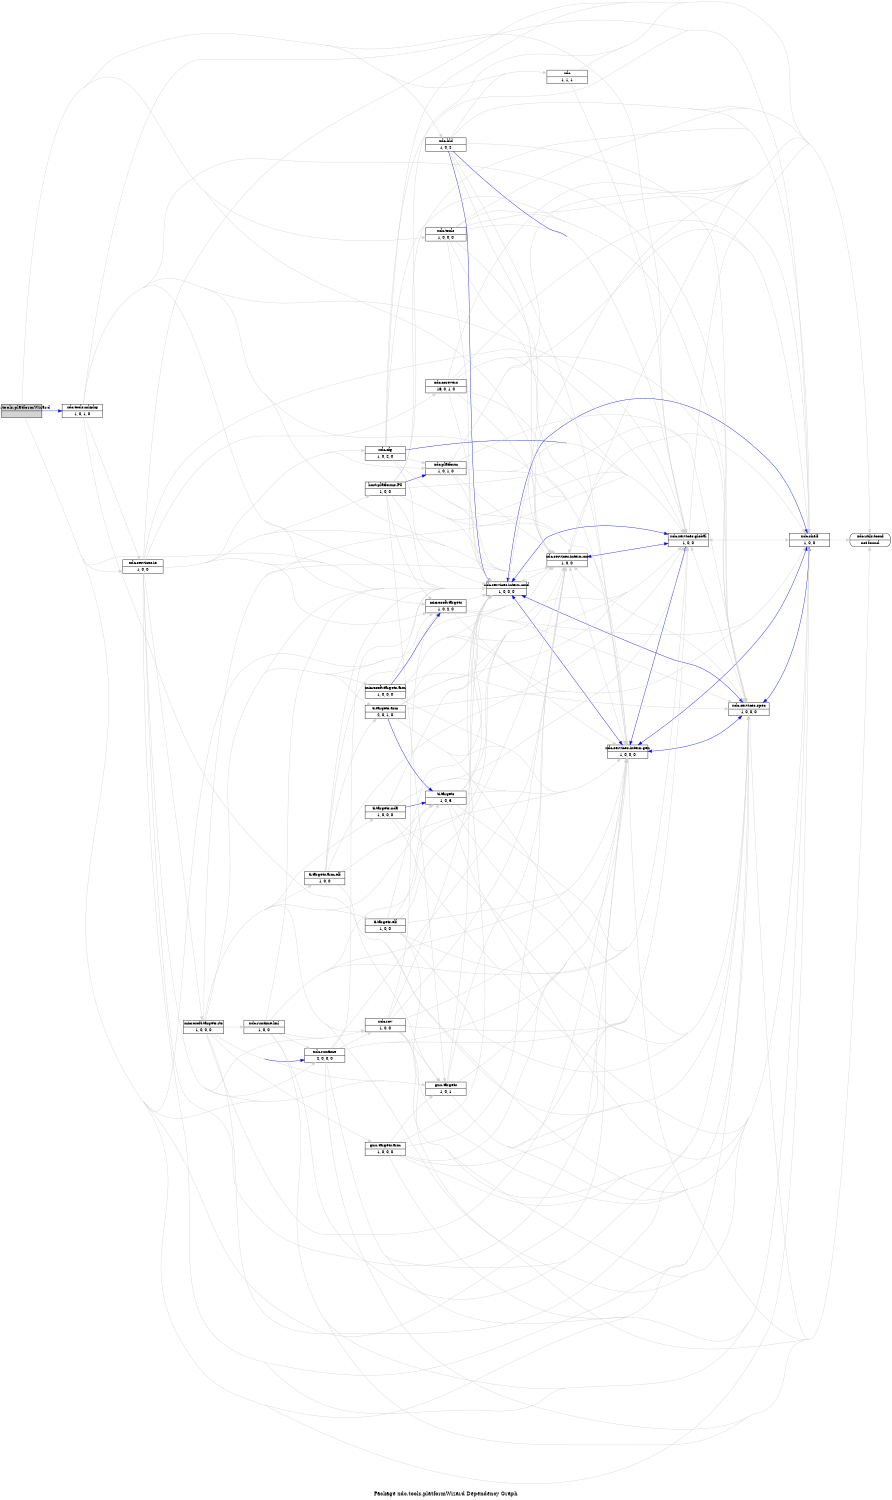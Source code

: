 digraph dependencies {
    label="\nPackage xdc.tools.platformWizard Dependency Graph";
    size="7.5,10";
    rankdir=LR;
    ranksep=".75";
    concentrate="true";
    node [fixedsize=true, width=1.5, style=filled, color=black];
    node [font=Helvetica, fontsize=12, fillcolor=lightgrey];
    xdc_tools_platformWizard [shape=record,label="xdc.tools.platformWizard|", URL="../../../../../../../../../../rtree/install/trees/products/xdcprod-l05/product/Linux/xdctools_3_16_00_05_eng/packages/xdc/tools/platformWizard/package/package.rel.xml"];
    node [fontsize=10, fillcolor=white];

    edge [style=solid, color=blue]
    xdc_tools_mkpkg [shape=record,label="xdc.tools.mkpkg|1, 0, 1, 0", URL="../../../../../../../../../../rtree/install/trees/products/xdcprod-l05/product/Linux/xdctools_3_16_00_05_eng/packages/xdc/tools/mkpkg/package/package.rel.svg"];
    xdc_tools_platformWizard -> xdc_tools_mkpkg;

    edge [style=solid, color=lightgrey]
    xdc_tools [shape=record,label="xdc.tools|1, 0, 0, 0", URL="../../../../../../../../../../rtree/install/trees/products/xdcprod-l05/product/Linux/xdctools_3_16_00_05_eng/packages/xdc/tools/package/package.rel.svg"];
    xdc_tools_platformWizard -> xdc_tools;
    xdc [shape=record,label="xdc|1, 1, 1", URL="../../../../../../../../../../rtree/install/trees/products/xdcprod-l05/product/Linux/xdctools_3_16_00_05_eng/packages/xdc/package/package.rel.svg"];
    xdc_tools_platformWizard -> xdc;
    xdc_services_intern_cmd [shape=record,label="xdc.services.intern.cmd|1, 0, 0, 0", URL="../../../../../../../../../../rtree/install/trees/products/xdcprod-l05/product/Linux/xdctools_3_16_00_05_eng/packages/xdc/services/intern/cmd/package/package.rel.svg"];
    xdc_tools_platformWizard -> xdc_services_intern_cmd;
    xdc_services_intern_xsr [shape=record,label="xdc.services.intern.xsr|1, 0, 0", URL="../../../../../../../../../../rtree/install/trees/products/xdcprod-l05/product/Linux/xdctools_3_16_00_05_eng/packages/xdc/services/intern/xsr/package/package.rel.svg"];
    xdc_tools_platformWizard -> xdc_services_intern_xsr;
    xdc_tools_platformWizard -> xdc_tools_mkpkg;
    xdc_services_intern_gen [shape=record,label="xdc.services.intern.gen|1, 0, 0, 0", URL="../../../../../../../../../../rtree/install/trees/products/xdcprod-l05/product/Linux/xdctools_3_16_00_05_eng/packages/xdc/services/intern/gen/package/package.rel.svg"];
    xdc_tools_platformWizard -> xdc_services_intern_gen;
    xdc_shelf [shape=record,label="xdc.shelf|1, 0, 0", URL="../../../../../../../../../../rtree/install/trees/products/xdcprod-l05/product/Linux/xdctools_3_16_00_05_eng/packages/xdc/shelf/package/package.rel.svg"];
    xdc_tools_platformWizard -> xdc_shelf;
    xdc_bld [shape=record,label="xdc.bld|1, 0, 2", URL="../../../../../../../../../../rtree/install/trees/products/xdcprod-l05/product/Linux/xdctools_3_16_00_05_eng/packages/xdc/bld/package/package.rel.svg"];
    xdc_tools_platformWizard -> xdc_bld;
    xdc_services_io [shape=record,label="xdc.services.io|1, 0, 0", URL="../../../../../../../../../../rtree/install/trees/products/xdcprod-l05/product/Linux/xdctools_3_16_00_05_eng/packages/xdc/services/io/package/package.rel.svg"];
    xdc_tools_platformWizard -> xdc_services_io;
    xdc_services_spec [shape=record,label="xdc.services.spec|1, 0, 0, 0", URL="../../../../../../../../../../rtree/install/trees/products/xdcprod-l05/product/Linux/xdctools_3_16_00_05_eng/packages/xdc/services/spec/package/package.rel.svg"];
    xdc_tools_platformWizard -> xdc_services_spec;
    microsoft_targets [shape=record,label="microsoft.targets|1, 0, 2, 0", URL="../../../../../../../../../../rtree/install/trees/products/xdcprod-l05/product/Linux/xdctools_3_16_00_05_eng/packages/microsoft/targets/package/package.rel.svg"];
    xdc_tools_platformWizard -> microsoft_targets;
    gnu_targets [shape=record,label="gnu.targets|1, 0, 1", URL="../../../../../../../../../../rtree/install/trees/products/xdcprod-l05/product/Linux/xdctools_3_16_00_05_eng/packages/gnu/targets/package/package.rel.svg"];
    xdc_tools_platformWizard -> gnu_targets;
    xdc_services_global [shape=record,label="xdc.services.global|1, 0, 0", URL="../../../../../../../../../../rtree/install/trees/products/xdcprod-l05/product/Linux/xdctools_3_16_00_05_eng/packages/xdc/services/global/package/package.rel.svg"];
    xdc_tools_platformWizard -> xdc_services_global;

    edge [style=solid, color=blue]

    edge [style=solid, color=lightgrey]
    xdc_services_global -> xdc_shelf;
    xdc_services_global -> xdc_services_intern_cmd;
    xdc_services_global -> xdc_services_intern_xsr;
    xdc_services_global -> xdc_services_intern_gen;
    xdc_utils_tconf [shape=record,label="xdc.utils.tconf|not found"style=rounded, ];
    xdc_services_global -> xdc_utils_tconf;
    xdc_services_global -> xdc_services_spec;

    edge [style=solid, color=blue]

    edge [style=solid, color=lightgrey]

    edge [style=solid, color=blue]

    edge [style=solid, color=lightgrey]
    gnu_targets -> xdc_services_intern_cmd;
    gnu_targets -> xdc_services_intern_xsr;
    gnu_targets -> xdc_services_intern_gen;
    gnu_targets -> xdc_shelf;
    gnu_targets -> xdc_services_spec;
    gnu_targets -> xdc_services_global;

    edge [style=solid, color=blue]

    edge [style=solid, color=lightgrey]
    microsoft_targets -> xdc_services_intern_cmd;
    microsoft_targets -> xdc_services_intern_xsr;
    microsoft_targets -> xdc_services_intern_gen;
    microsoft_targets -> xdc_shelf;
    microsoft_targets -> xdc_services_spec;
    microsoft_targets -> xdc_services_global;

    edge [style=solid, color=blue]
    xdc_services_spec -> xdc_shelf;

    edge [style=solid, color=lightgrey]
    xdc_services_spec -> xdc_shelf;
    xdc_services_spec -> xdc_services_intern_cmd;
    xdc_services_spec -> xdc_services_intern_xsr;
    xdc_services_spec -> xdc_services_intern_gen;
    xdc_services_spec -> xdc_services_global;
    xdc_services_spec -> xdc_utils_tconf;

    edge [style=solid, color=blue]

    edge [style=solid, color=lightgrey]
    xdc_services_io -> xdc_services_intern_cmd;
    xdc_rov [shape=record,label="xdc.rov|1, 0, 0", URL="../../../../../../../../../../rtree/install/trees/products/xdcprod-l05/product/Linux/xdctools_3_16_00_05_eng/packages/xdc/rov/package/package.rel.svg"];
    xdc_services_io -> xdc_rov;
    xdc_services_io -> microsoft_targets;
    xdc_services_io -> gnu_targets;
    host_platforms_PC [shape=record,label="host.platforms.PC|1, 0, 0", URL="../../../../../../../../../../rtree/install/trees/products/xdcprod-l05/product/Linux/xdctools_3_16_00_05_eng/packages/host/platforms/PC/package/package.rel.svg"];
    xdc_services_io -> host_platforms_PC;
    xdc_services_io -> xdc_shelf;
    xdc_cfg [shape=record,label="xdc.cfg|1, 0, 2, 0", URL="../../../../../../../../../../rtree/install/trees/products/xdcprod-l05/product/Linux/xdctools_3_16_00_05_eng/packages/xdc/cfg/package/package.rel.svg"];
    xdc_services_io -> xdc_cfg;
    xdc_services_io -> xdc_utils_tconf;
    xdc_services_io -> xdc_services_intern_gen;
    xdc_platform [shape=record,label="xdc.platform|1, 0, 1, 0", URL="../../../../../../../../../../rtree/install/trees/products/xdcprod-l05/product/Linux/xdctools_3_16_00_05_eng/packages/xdc/platform/package/package.rel.svg"];
    xdc_services_io -> xdc_platform;
    microsoft_targets_rts [shape=record,label="microsoft.targets.rts|1, 0, 0, 0", URL="../../../../../../../../../../rtree/install/trees/products/xdcprod-l05/product/Linux/xdctools_3_16_00_05_eng/packages/microsoft/targets/rts/package/package.rel.svg"];
    xdc_services_io -> microsoft_targets_rts;
    xdc_runtime [shape=record,label="xdc.runtime|2, 0, 0, 0", URL="../../../../../../../../../../rtree/install/trees/products/xdcprod-l05/product/Linux/xdctools_3_16_00_05_eng/packages/xdc/runtime/package/package.rel.svg"];
    xdc_services_io -> xdc_runtime;
    xdc_services_io -> xdc_services_global;
    xdc_services_io -> xdc_services_spec;
    xdc_services_io -> xdc_services_intern_xsr;
    xdc_corevers [shape=record,label="xdc.corevers|16, 0, 1, 0", URL="../../../../../../../../../../rtree/install/trees/products/xdcprod-l05/product/Linux/xdctools_3_16_00_05_eng/packages/xdc/corevers/package/package.rel.svg"];
    xdc_services_io -> xdc_corevers;

    edge [style=solid, color=blue]

    edge [style=solid, color=lightgrey]
    xdc_corevers -> xdc_shelf;
    xdc_corevers -> xdc_services_intern_cmd;
    xdc_corevers -> xdc_services_intern_xsr;
    xdc_corevers -> xdc_services_intern_gen;
    xdc_corevers -> xdc_services_global;
    xdc_corevers -> xdc_utils_tconf;
    xdc_corevers -> xdc_services_spec;

    edge [style=solid, color=blue]

    edge [style=solid, color=lightgrey]
    xdc_runtime -> xdc_shelf;
    xdc_runtime -> xdc_services_intern_cmd;
    xdc_runtime -> xdc_services_intern_xsr;
    xdc_runtime -> xdc_rov;
    xdc_runtime -> xdc_services_intern_gen;
    xdc_runtime -> xdc_services_global;
    xdc_runtime -> xdc_utils_tconf;
    xdc_runtime -> xdc_services_spec;

    edge [style=solid, color=blue]
    microsoft_targets_rts -> xdc_runtime;

    edge [style=solid, color=lightgrey]
    ti_targets_arm_elf [shape=record,label="ti.targets.arm.elf|1, 0, 0", URL="../../../../../../../../../../rtree/install/trees/products/xdcprod-l05/product/Linux/xdctools_3_16_00_05_eng/packages/ti/targets/arm/elf/package/package.rel.svg"];
    microsoft_targets_rts -> ti_targets_arm_elf;
    microsoft_targets_rts -> xdc_runtime;
    microsoft_targets_rts -> xdc_shelf;
    microsoft_targets_rts -> xdc_services_spec;
    microsoft_targets_rts -> xdc_services_intern_gen;
    xdc_runtime_knl [shape=record,label="xdc.runtime.knl|1, 0, 0", URL="../../../../../../../../../../rtree/install/trees/products/xdcprod-l05/product/Linux/xdctools_3_16_00_05_eng/packages/xdc/runtime/knl/package/package.rel.svg"];
    microsoft_targets_rts -> xdc_runtime_knl;
    microsoft_targets_rts -> gnu_targets;
    microsoft_targets_arm [shape=record,label="microsoft.targets.arm|1, 0, 0, 0", URL="../../../../../../../../../../rtree/install/trees/products/xdcprod-l05/product/Linux/xdctools_3_16_00_05_eng/packages/microsoft/targets/arm/package/package.rel.svg"];
    microsoft_targets_rts -> microsoft_targets_arm;
    gnu_targets_arm [shape=record,label="gnu.targets.arm|1, 0, 0, 0", URL="../../../../../../../../../../rtree/install/trees/products/xdcprod-l05/product/Linux/xdctools_3_16_00_05_eng/packages/gnu/targets/arm/package/package.rel.svg"];
    microsoft_targets_rts -> gnu_targets_arm;
    microsoft_targets_rts -> microsoft_targets;
    microsoft_targets_rts -> xdc_services_intern_xsr;
    ti_targets_nda [shape=record,label="ti.targets.nda|1, 0, 0, 0", URL="../../../../../../../../../../rtree/install/trees/products/xdcprod-l05/product/Linux/xdctools_3_16_00_05_eng/packages/ti/targets/nda/package/package.rel.svg"];
    microsoft_targets_rts -> ti_targets_nda;
    microsoft_targets_rts -> xdc_rov;
    ti_targets_arm [shape=record,label="ti.targets.arm|2, 0, 1, 0", URL="../../../../../../../../../../rtree/install/trees/products/xdcprod-l05/product/Linux/xdctools_3_16_00_05_eng/packages/ti/targets/arm/package/package.rel.svg"];
    microsoft_targets_rts -> ti_targets_arm;
    ti_targets_elf [shape=record,label="ti.targets.elf|1, 0, 0", URL="../../../../../../../../../../rtree/install/trees/products/xdcprod-l05/product/Linux/xdctools_3_16_00_05_eng/packages/ti/targets/elf/package/package.rel.svg"];
    microsoft_targets_rts -> ti_targets_elf;
    microsoft_targets_rts -> xdc_services_intern_cmd;
    ti_targets [shape=record,label="ti.targets|1, 0, 3", URL="../../../../../../../../../../rtree/install/trees/products/xdcprod-l05/product/Linux/xdctools_3_16_00_05_eng/packages/ti/targets/package/package.rel.svg"];
    microsoft_targets_rts -> ti_targets;
    microsoft_targets_rts -> xdc_services_global;

    edge [style=solid, color=blue]

    edge [style=solid, color=lightgrey]
    ti_targets -> xdc_services_intern_cmd;
    ti_targets -> xdc_services_intern_xsr;
    ti_targets -> xdc_services_intern_gen;
    ti_targets -> xdc_shelf;
    ti_targets -> xdc_services_spec;
    ti_targets -> xdc_services_global;

    edge [style=solid, color=blue]

    edge [style=solid, color=lightgrey]
    ti_targets_elf -> xdc_services_intern_cmd;
    ti_targets_elf -> ti_targets;
    ti_targets_elf -> xdc_services_intern_xsr;
    ti_targets_elf -> xdc_services_intern_gen;
    ti_targets_elf -> xdc_shelf;
    ti_targets_elf -> xdc_services_spec;
    ti_targets_elf -> xdc_services_global;

    edge [style=solid, color=blue]
    ti_targets_arm -> ti_targets;

    edge [style=solid, color=lightgrey]
    ti_targets_arm -> xdc_services_intern_cmd;
    ti_targets_arm -> xdc_services_intern_xsr;
    ti_targets_arm -> ti_targets;
    ti_targets_arm -> xdc_services_intern_gen;
    ti_targets_arm -> xdc_shelf;
    ti_targets_arm -> xdc_services_spec;
    ti_targets_arm -> xdc_services_global;

    edge [style=solid, color=blue]
    ti_targets_nda -> ti_targets;

    edge [style=solid, color=lightgrey]
    ti_targets_nda -> xdc_services_intern_cmd;
    ti_targets_nda -> ti_targets;
    ti_targets_nda -> xdc_services_intern_xsr;
    ti_targets_nda -> xdc_services_intern_gen;
    ti_targets_nda -> xdc_shelf;
    ti_targets_nda -> xdc_services_spec;
    ti_targets_nda -> xdc_services_global;

    edge [style=solid, color=blue]

    edge [style=solid, color=lightgrey]
    gnu_targets_arm -> xdc_services_intern_cmd;
    gnu_targets_arm -> xdc_services_intern_xsr;
    gnu_targets_arm -> xdc_services_intern_gen;
    gnu_targets_arm -> xdc_shelf;
    gnu_targets_arm -> xdc_services_spec;
    gnu_targets_arm -> gnu_targets;
    gnu_targets_arm -> xdc_services_global;

    edge [style=solid, color=blue]
    microsoft_targets_arm -> microsoft_targets;

    edge [style=solid, color=lightgrey]
    microsoft_targets_arm -> microsoft_targets;
    microsoft_targets_arm -> xdc_services_intern_cmd;
    microsoft_targets_arm -> xdc_services_intern_xsr;
    microsoft_targets_arm -> xdc_services_intern_gen;
    microsoft_targets_arm -> xdc_shelf;
    microsoft_targets_arm -> xdc_services_spec;
    microsoft_targets_arm -> xdc_services_global;

    edge [style=solid, color=blue]

    edge [style=solid, color=lightgrey]
    xdc_runtime_knl -> xdc_shelf;
    xdc_runtime_knl -> xdc_services_intern_cmd;
    xdc_runtime_knl -> xdc_services_intern_xsr;
    xdc_runtime_knl -> xdc_rov;
    xdc_runtime_knl -> xdc_services_intern_gen;
    xdc_runtime_knl -> xdc_services_global;
    xdc_runtime_knl -> xdc_runtime;
    xdc_runtime_knl -> xdc_utils_tconf;
    xdc_runtime_knl -> xdc_services_spec;

    edge [style=solid, color=blue]

    edge [style=solid, color=lightgrey]
    ti_targets_arm_elf -> ti_targets_arm;
    ti_targets_arm_elf -> xdc_services_intern_cmd;
    ti_targets_arm_elf -> xdc_services_intern_xsr;
    ti_targets_arm_elf -> ti_targets;
    ti_targets_arm_elf -> xdc_services_intern_gen;
    ti_targets_arm_elf -> xdc_shelf;
    ti_targets_arm_elf -> xdc_services_spec;
    ti_targets_arm_elf -> xdc_services_global;

    edge [style=solid, color=blue]

    edge [style=solid, color=lightgrey]
    xdc_platform -> xdc_shelf;
    xdc_platform -> xdc_services_intern_cmd;
    xdc_platform -> xdc_services_intern_xsr;
    xdc_platform -> xdc_services_intern_gen;
    xdc_platform -> xdc_services_global;
    xdc_platform -> xdc_utils_tconf;
    xdc_platform -> xdc_services_spec;

    edge [style=solid, color=blue]
    xdc_cfg -> xdc_services_global;

    edge [style=solid, color=lightgrey]
    xdc_cfg -> xdc_shelf;
    xdc_cfg -> xdc_services_intern_cmd;
    xdc_cfg -> xdc_services_intern_xsr;
    xdc_cfg -> xdc_services_intern_gen;
    xdc_cfg -> xdc_services_global;
    xdc_cfg -> xdc_utils_tconf;
    xdc_cfg -> xdc_services_spec;
    xdc_cfg -> xdc_platform;

    edge [style=solid, color=blue]
    host_platforms_PC -> xdc_platform;

    edge [style=solid, color=lightgrey]
    host_platforms_PC -> xdc_shelf;
    host_platforms_PC -> xdc_services_intern_cmd;
    host_platforms_PC -> xdc_services_intern_xsr;
    host_platforms_PC -> xdc_services_intern_gen;
    host_platforms_PC -> gnu_targets;
    host_platforms_PC -> microsoft_targets;
    host_platforms_PC -> xdc_services_global;
    host_platforms_PC -> xdc_utils_tconf;
    host_platforms_PC -> xdc_services_spec;
    host_platforms_PC -> xdc_platform;

    edge [style=solid, color=blue]

    edge [style=solid, color=lightgrey]
    xdc_rov -> xdc_shelf;
    xdc_rov -> xdc_services_intern_cmd;
    xdc_rov -> xdc_services_intern_xsr;
    xdc_rov -> xdc_services_intern_gen;
    xdc_rov -> gnu_targets;
    xdc_rov -> microsoft_targets;
    xdc_rov -> xdc_services_global;
    xdc_rov -> xdc_utils_tconf;
    xdc_rov -> xdc_services_spec;

    edge [style=solid, color=blue]
    xdc_bld -> xdc_services_global;
    xdc_bld -> xdc_services_intern_cmd;

    edge [style=solid, color=lightgrey]
    xdc_bld -> xdc_shelf;
    xdc_bld -> xdc_services_intern_cmd;
    xdc_bld -> xdc_services_intern_xsr;
    xdc_bld -> xdc_services_intern_gen;
    xdc_bld -> xdc_services_global;
    xdc_bld -> xdc_utils_tconf;
    xdc_bld -> xdc;
    xdc_bld -> xdc_services_spec;

    edge [style=solid, color=blue]

    edge [style=solid, color=lightgrey]
    xdc_shelf -> xdc_services_intern_cmd;
    xdc_shelf -> xdc_services_intern_xsr;
    xdc_shelf -> xdc_services_intern_gen;
    xdc_shelf -> xdc_services_global;
    xdc_shelf -> xdc_utils_tconf;
    xdc_shelf -> xdc_services_spec;

    edge [style=solid, color=blue]
    xdc_services_intern_gen -> xdc_shelf;
    xdc_services_intern_gen -> xdc_services_spec;
    xdc_services_intern_gen -> xdc_services_global;
    xdc_services_intern_gen -> xdc_services_intern_xsr;

    edge [style=solid, color=lightgrey]
    xdc_services_intern_gen -> xdc_shelf;
    xdc_services_intern_gen -> xdc_services_intern_cmd;
    xdc_services_intern_gen -> xdc_services_intern_xsr;
    xdc_services_intern_gen -> xdc_services_global;
    xdc_services_intern_gen -> xdc_utils_tconf;
    xdc_services_intern_gen -> xdc_services_spec;

    edge [style=solid, color=blue]
    xdc_services_intern_xsr -> xdc_services_global;

    edge [style=solid, color=lightgrey]
    xdc_services_intern_xsr -> xdc_shelf;
    xdc_services_intern_xsr -> xdc_services_intern_cmd;
    xdc_services_intern_xsr -> xdc_services_intern_gen;
    xdc_services_intern_xsr -> xdc_services_global;
    xdc_services_intern_xsr -> xdc_utils_tconf;
    xdc_services_intern_xsr -> xdc_services_spec;

    edge [style=solid, color=blue]
    xdc_services_intern_cmd -> xdc_shelf;
    xdc_services_intern_cmd -> xdc_services_spec;
    xdc_services_intern_cmd -> xdc_services_global;
    xdc_services_intern_cmd -> xdc_services_intern_gen;

    edge [style=solid, color=lightgrey]
    xdc_services_intern_cmd -> xdc_shelf;
    xdc_services_intern_cmd -> xdc_services_intern_xsr;
    xdc_services_intern_cmd -> xdc_services_intern_gen;
    xdc_services_intern_cmd -> xdc_services_global;
    xdc_services_intern_cmd -> xdc_utils_tconf;
    xdc_services_intern_cmd -> xdc_services_spec;

    edge [style=solid, color=blue]

    edge [style=solid, color=lightgrey]
    xdc -> xdc_utils_tconf;
    xdc -> xdc_services_global;

    edge [style=solid, color=blue]

    edge [style=solid, color=lightgrey]
    xdc_tools -> xdc_shelf;
    xdc_tools -> xdc_services_intern_cmd;
    xdc_tools -> xdc_services_intern_xsr;
    xdc_tools -> xdc_services_intern_gen;
    xdc_tools -> xdc_services_global;
    xdc_tools -> xdc_utils_tconf;
    xdc_tools -> xdc_services_spec;

    edge [style=solid, color=blue]

    edge [style=solid, color=lightgrey]
    xdc_tools_mkpkg -> xdc_services_intern_cmd;
    xdc_tools_mkpkg -> xdc_services_intern_xsr;
    xdc_tools_mkpkg -> xdc_services_intern_gen;
    xdc_tools_mkpkg -> xdc_shelf;
    xdc_tools_mkpkg -> xdc_services_io;
    xdc_tools_mkpkg -> xdc_services_spec;
    xdc_tools_mkpkg -> microsoft_targets;
    xdc_tools_mkpkg -> gnu_targets;
    xdc_tools_mkpkg -> xdc_services_global;
}
